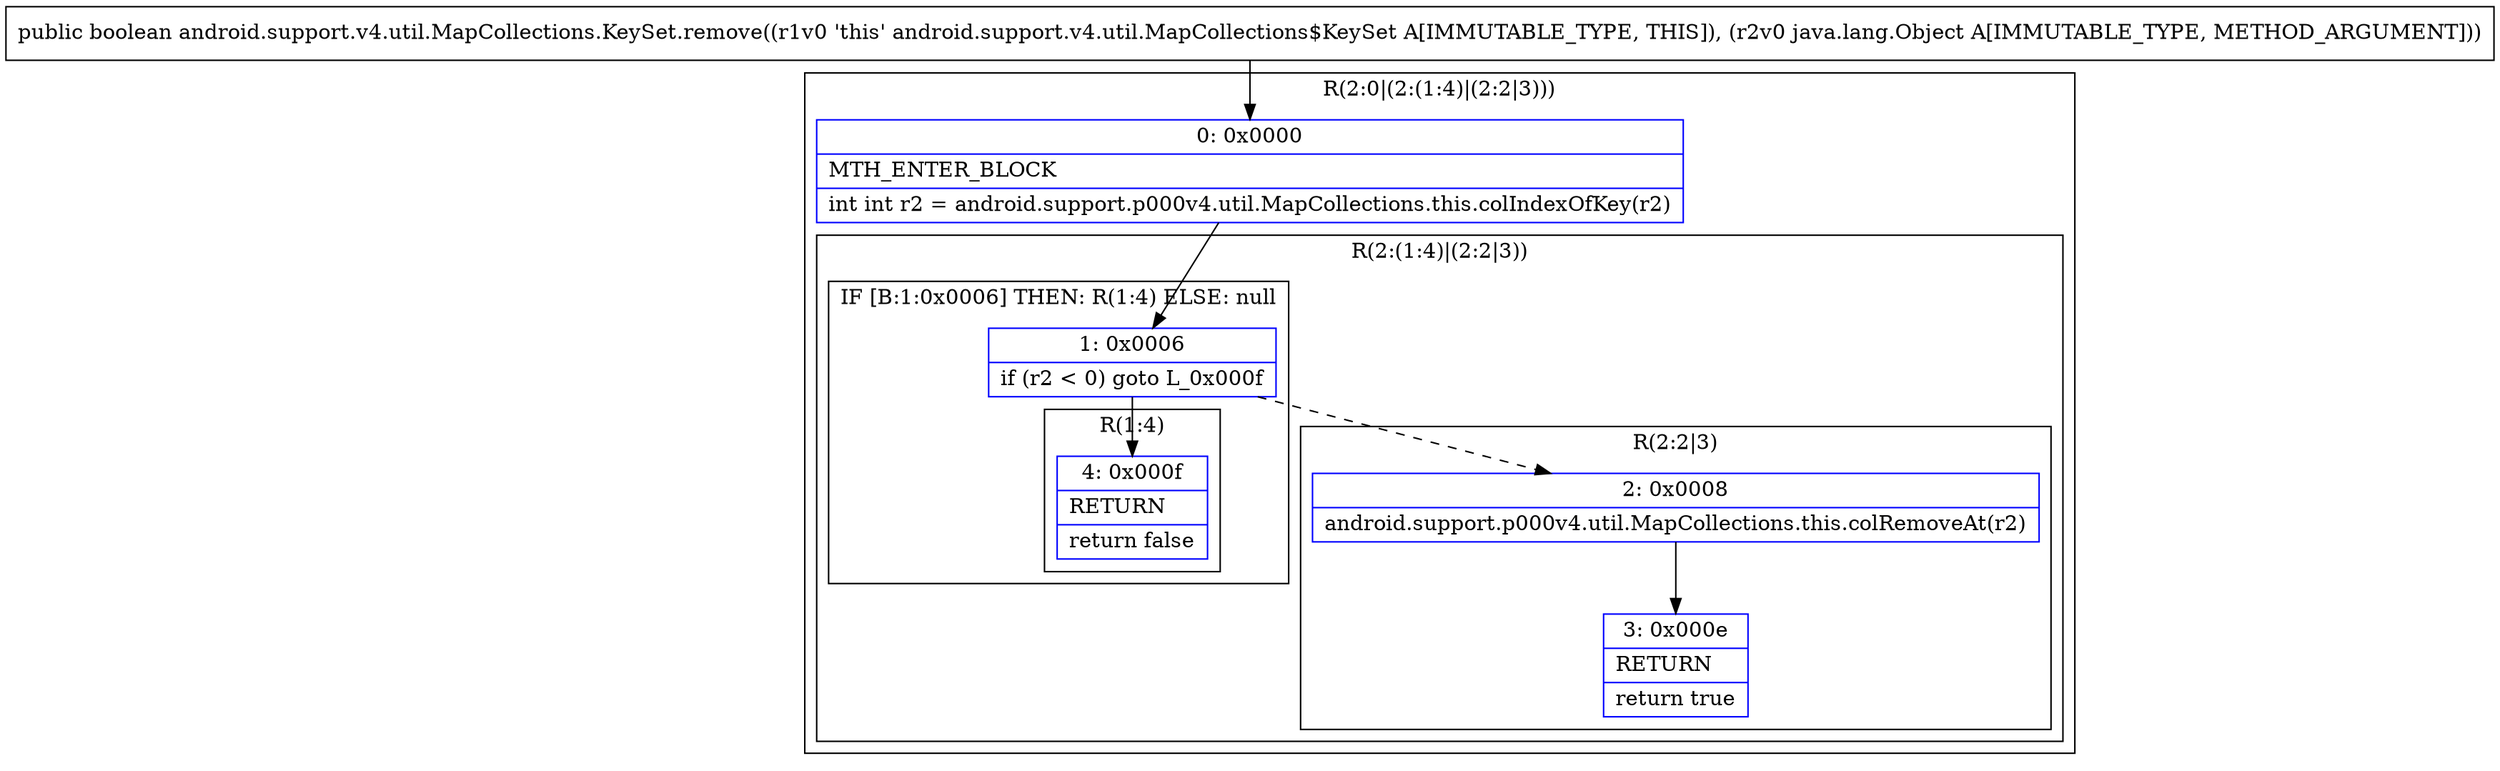 digraph "CFG forandroid.support.v4.util.MapCollections.KeySet.remove(Ljava\/lang\/Object;)Z" {
subgraph cluster_Region_1727519950 {
label = "R(2:0|(2:(1:4)|(2:2|3)))";
node [shape=record,color=blue];
Node_0 [shape=record,label="{0\:\ 0x0000|MTH_ENTER_BLOCK\l|int int r2 = android.support.p000v4.util.MapCollections.this.colIndexOfKey(r2)\l}"];
subgraph cluster_Region_2074410178 {
label = "R(2:(1:4)|(2:2|3))";
node [shape=record,color=blue];
subgraph cluster_IfRegion_712252307 {
label = "IF [B:1:0x0006] THEN: R(1:4) ELSE: null";
node [shape=record,color=blue];
Node_1 [shape=record,label="{1\:\ 0x0006|if (r2 \< 0) goto L_0x000f\l}"];
subgraph cluster_Region_45692191 {
label = "R(1:4)";
node [shape=record,color=blue];
Node_4 [shape=record,label="{4\:\ 0x000f|RETURN\l|return false\l}"];
}
}
subgraph cluster_Region_170826129 {
label = "R(2:2|3)";
node [shape=record,color=blue];
Node_2 [shape=record,label="{2\:\ 0x0008|android.support.p000v4.util.MapCollections.this.colRemoveAt(r2)\l}"];
Node_3 [shape=record,label="{3\:\ 0x000e|RETURN\l|return true\l}"];
}
}
}
MethodNode[shape=record,label="{public boolean android.support.v4.util.MapCollections.KeySet.remove((r1v0 'this' android.support.v4.util.MapCollections$KeySet A[IMMUTABLE_TYPE, THIS]), (r2v0 java.lang.Object A[IMMUTABLE_TYPE, METHOD_ARGUMENT])) }"];
MethodNode -> Node_0;
Node_0 -> Node_1;
Node_1 -> Node_2[style=dashed];
Node_1 -> Node_4;
Node_2 -> Node_3;
}

